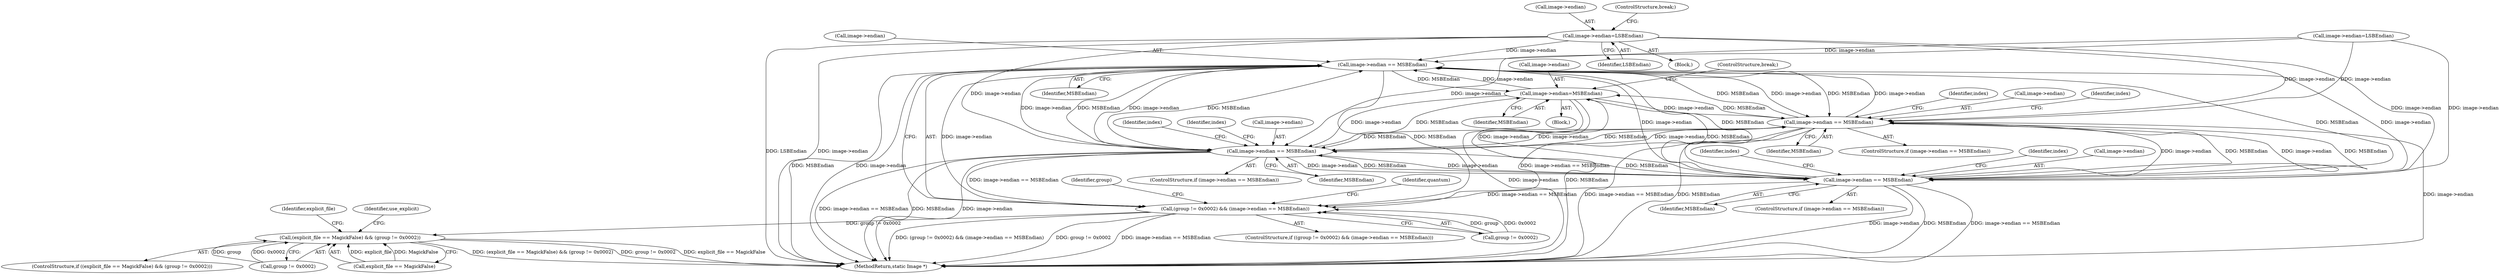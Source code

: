 digraph "0_ImageMagick_5511ef530576ed18fd636baa3bb4eda3d667665d@pointer" {
"1001290" [label="(Call,image->endian=LSBEndian)"];
"1000484" [label="(Call,image->endian == MSBEndian)"];
"1000480" [label="(Call,(group != 0x0002) && (image->endian == MSBEndian))"];
"1000575" [label="(Call,(explicit_file == MagickFalse) && (group != 0x0002))"];
"1001298" [label="(Call,image->endian=MSBEndian)"];
"1001734" [label="(Call,image->endian == MSBEndian)"];
"1001835" [label="(Call,image->endian == MSBEndian)"];
"1001936" [label="(Call,image->endian == MSBEndian)"];
"1001738" [label="(Identifier,MSBEndian)"];
"1001935" [label="(ControlStructure,if (image->endian == MSBEndian))"];
"1000480" [label="(Call,(group != 0x0002) && (image->endian == MSBEndian))"];
"1001740" [label="(Identifier,index)"];
"1001841" [label="(Identifier,index)"];
"1001956" [label="(Identifier,index)"];
"1004644" [label="(MethodReturn,static Image *)"];
"1001754" [label="(Identifier,index)"];
"1001290" [label="(Call,image->endian=LSBEndian)"];
"1000479" [label="(ControlStructure,if ((group != 0x0002) && (image->endian == MSBEndian)))"];
"1001839" [label="(Identifier,MSBEndian)"];
"1000576" [label="(Call,explicit_file == MagickFalse)"];
"1001302" [label="(Identifier,MSBEndian)"];
"1000484" [label="(Call,image->endian == MSBEndian)"];
"1000583" [label="(Identifier,explicit_file)"];
"1001289" [label="(Block,)"];
"1000579" [label="(Call,group != 0x0002)"];
"1001735" [label="(Call,image->endian)"];
"1001291" [label="(Call,image->endian)"];
"1001855" [label="(Identifier,index)"];
"1001835" [label="(Call,image->endian == MSBEndian)"];
"1001936" [label="(Call,image->endian == MSBEndian)"];
"1000481" [label="(Call,group != 0x0002)"];
"1001297" [label="(Block,)"];
"1000574" [label="(ControlStructure,if ((explicit_file == MagickFalse) && (group != 0x0002)))"];
"1001834" [label="(ControlStructure,if (image->endian == MSBEndian))"];
"1001303" [label="(ControlStructure,break;)"];
"1001298" [label="(Call,image->endian=MSBEndian)"];
"1000605" [label="(Identifier,use_explicit)"];
"1000485" [label="(Call,image->endian)"];
"1001942" [label="(Identifier,index)"];
"1001295" [label="(ControlStructure,break;)"];
"1000491" [label="(Identifier,group)"];
"1000262" [label="(Call,image->endian=LSBEndian)"];
"1001937" [label="(Call,image->endian)"];
"1001294" [label="(Identifier,LSBEndian)"];
"1001299" [label="(Call,image->endian)"];
"1000488" [label="(Identifier,MSBEndian)"];
"1000575" [label="(Call,(explicit_file == MagickFalse) && (group != 0x0002))"];
"1000517" [label="(Identifier,quantum)"];
"1001733" [label="(ControlStructure,if (image->endian == MSBEndian))"];
"1001836" [label="(Call,image->endian)"];
"1001940" [label="(Identifier,MSBEndian)"];
"1001734" [label="(Call,image->endian == MSBEndian)"];
"1001290" -> "1001289"  [label="AST: "];
"1001290" -> "1001294"  [label="CFG: "];
"1001291" -> "1001290"  [label="AST: "];
"1001294" -> "1001290"  [label="AST: "];
"1001295" -> "1001290"  [label="CFG: "];
"1001290" -> "1004644"  [label="DDG: LSBEndian"];
"1001290" -> "1004644"  [label="DDG: image->endian"];
"1001290" -> "1000484"  [label="DDG: image->endian"];
"1001290" -> "1001734"  [label="DDG: image->endian"];
"1001290" -> "1001835"  [label="DDG: image->endian"];
"1001290" -> "1001936"  [label="DDG: image->endian"];
"1000484" -> "1000480"  [label="AST: "];
"1000484" -> "1000488"  [label="CFG: "];
"1000485" -> "1000484"  [label="AST: "];
"1000488" -> "1000484"  [label="AST: "];
"1000480" -> "1000484"  [label="CFG: "];
"1000484" -> "1004644"  [label="DDG: MSBEndian"];
"1000484" -> "1004644"  [label="DDG: image->endian"];
"1000484" -> "1000480"  [label="DDG: image->endian"];
"1000484" -> "1000480"  [label="DDG: MSBEndian"];
"1001936" -> "1000484"  [label="DDG: image->endian"];
"1001936" -> "1000484"  [label="DDG: MSBEndian"];
"1001298" -> "1000484"  [label="DDG: image->endian"];
"1001734" -> "1000484"  [label="DDG: image->endian"];
"1001734" -> "1000484"  [label="DDG: MSBEndian"];
"1000262" -> "1000484"  [label="DDG: image->endian"];
"1001835" -> "1000484"  [label="DDG: image->endian"];
"1001835" -> "1000484"  [label="DDG: MSBEndian"];
"1000484" -> "1001298"  [label="DDG: MSBEndian"];
"1000484" -> "1001734"  [label="DDG: image->endian"];
"1000484" -> "1001734"  [label="DDG: MSBEndian"];
"1000484" -> "1001835"  [label="DDG: image->endian"];
"1000484" -> "1001835"  [label="DDG: MSBEndian"];
"1000484" -> "1001936"  [label="DDG: image->endian"];
"1000484" -> "1001936"  [label="DDG: MSBEndian"];
"1000480" -> "1000479"  [label="AST: "];
"1000480" -> "1000481"  [label="CFG: "];
"1000481" -> "1000480"  [label="AST: "];
"1000491" -> "1000480"  [label="CFG: "];
"1000517" -> "1000480"  [label="CFG: "];
"1000480" -> "1004644"  [label="DDG: (group != 0x0002) && (image->endian == MSBEndian)"];
"1000480" -> "1004644"  [label="DDG: group != 0x0002"];
"1000480" -> "1004644"  [label="DDG: image->endian == MSBEndian"];
"1000481" -> "1000480"  [label="DDG: group"];
"1000481" -> "1000480"  [label="DDG: 0x0002"];
"1001734" -> "1000480"  [label="DDG: image->endian == MSBEndian"];
"1001936" -> "1000480"  [label="DDG: image->endian == MSBEndian"];
"1001835" -> "1000480"  [label="DDG: image->endian == MSBEndian"];
"1000480" -> "1000575"  [label="DDG: group != 0x0002"];
"1000575" -> "1000574"  [label="AST: "];
"1000575" -> "1000576"  [label="CFG: "];
"1000575" -> "1000579"  [label="CFG: "];
"1000576" -> "1000575"  [label="AST: "];
"1000579" -> "1000575"  [label="AST: "];
"1000583" -> "1000575"  [label="CFG: "];
"1000605" -> "1000575"  [label="CFG: "];
"1000575" -> "1004644"  [label="DDG: (explicit_file == MagickFalse) && (group != 0x0002)"];
"1000575" -> "1004644"  [label="DDG: group != 0x0002"];
"1000575" -> "1004644"  [label="DDG: explicit_file == MagickFalse"];
"1000576" -> "1000575"  [label="DDG: explicit_file"];
"1000576" -> "1000575"  [label="DDG: MagickFalse"];
"1000579" -> "1000575"  [label="DDG: group"];
"1000579" -> "1000575"  [label="DDG: 0x0002"];
"1001298" -> "1001297"  [label="AST: "];
"1001298" -> "1001302"  [label="CFG: "];
"1001299" -> "1001298"  [label="AST: "];
"1001302" -> "1001298"  [label="AST: "];
"1001303" -> "1001298"  [label="CFG: "];
"1001298" -> "1004644"  [label="DDG: image->endian"];
"1001298" -> "1004644"  [label="DDG: MSBEndian"];
"1001835" -> "1001298"  [label="DDG: MSBEndian"];
"1001936" -> "1001298"  [label="DDG: MSBEndian"];
"1001734" -> "1001298"  [label="DDG: MSBEndian"];
"1001298" -> "1001734"  [label="DDG: image->endian"];
"1001298" -> "1001835"  [label="DDG: image->endian"];
"1001298" -> "1001936"  [label="DDG: image->endian"];
"1001734" -> "1001733"  [label="AST: "];
"1001734" -> "1001738"  [label="CFG: "];
"1001735" -> "1001734"  [label="AST: "];
"1001738" -> "1001734"  [label="AST: "];
"1001740" -> "1001734"  [label="CFG: "];
"1001754" -> "1001734"  [label="CFG: "];
"1001734" -> "1004644"  [label="DDG: image->endian"];
"1001734" -> "1004644"  [label="DDG: image->endian == MSBEndian"];
"1001734" -> "1004644"  [label="DDG: MSBEndian"];
"1001936" -> "1001734"  [label="DDG: image->endian"];
"1001936" -> "1001734"  [label="DDG: MSBEndian"];
"1000262" -> "1001734"  [label="DDG: image->endian"];
"1001835" -> "1001734"  [label="DDG: image->endian"];
"1001835" -> "1001734"  [label="DDG: MSBEndian"];
"1001734" -> "1001835"  [label="DDG: image->endian"];
"1001734" -> "1001835"  [label="DDG: MSBEndian"];
"1001734" -> "1001936"  [label="DDG: image->endian"];
"1001734" -> "1001936"  [label="DDG: MSBEndian"];
"1001835" -> "1001834"  [label="AST: "];
"1001835" -> "1001839"  [label="CFG: "];
"1001836" -> "1001835"  [label="AST: "];
"1001839" -> "1001835"  [label="AST: "];
"1001841" -> "1001835"  [label="CFG: "];
"1001855" -> "1001835"  [label="CFG: "];
"1001835" -> "1004644"  [label="DDG: MSBEndian"];
"1001835" -> "1004644"  [label="DDG: image->endian"];
"1001835" -> "1004644"  [label="DDG: image->endian == MSBEndian"];
"1001936" -> "1001835"  [label="DDG: image->endian"];
"1001936" -> "1001835"  [label="DDG: MSBEndian"];
"1000262" -> "1001835"  [label="DDG: image->endian"];
"1001835" -> "1001936"  [label="DDG: image->endian"];
"1001835" -> "1001936"  [label="DDG: MSBEndian"];
"1001936" -> "1001935"  [label="AST: "];
"1001936" -> "1001940"  [label="CFG: "];
"1001937" -> "1001936"  [label="AST: "];
"1001940" -> "1001936"  [label="AST: "];
"1001942" -> "1001936"  [label="CFG: "];
"1001956" -> "1001936"  [label="CFG: "];
"1001936" -> "1004644"  [label="DDG: image->endian"];
"1001936" -> "1004644"  [label="DDG: MSBEndian"];
"1001936" -> "1004644"  [label="DDG: image->endian == MSBEndian"];
"1000262" -> "1001936"  [label="DDG: image->endian"];
}
